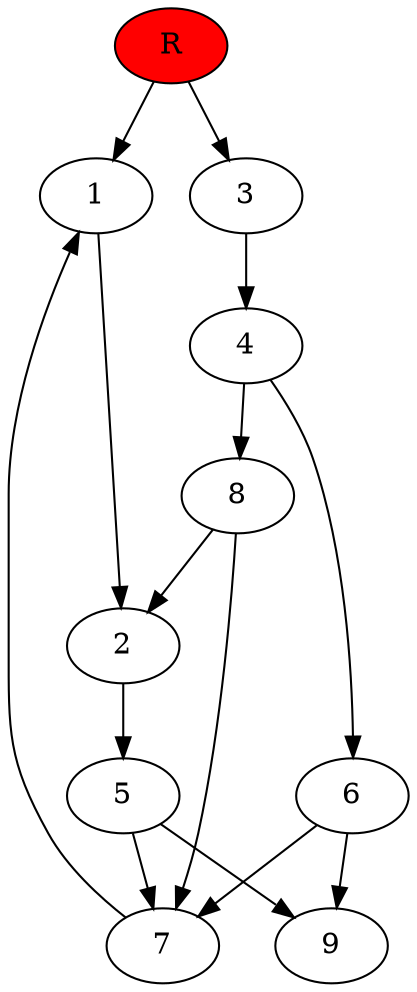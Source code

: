 digraph prb16124 {
	1
	2
	3
	4
	5
	6
	7
	8
	R [fillcolor="#ff0000" style=filled]
	1 -> 2
	2 -> 5
	3 -> 4
	4 -> 6
	4 -> 8
	5 -> 7
	5 -> 9
	6 -> 7
	6 -> 9
	7 -> 1
	8 -> 2
	8 -> 7
	R -> 1
	R -> 3
}
